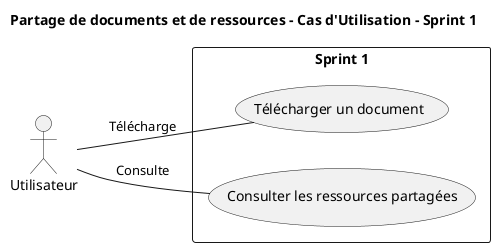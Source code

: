 @startuml
title Partage de documents et de ressources - Cas d'Utilisation - Sprint 1
left to right direction

actor Utilisateur as U

rectangle "Sprint 1" {
    usecase UC1 as "Télécharger un document"
    usecase UC2 as "Consulter les ressources partagées"
}

U -- UC1 : "Télécharge"
U -- UC2 : "Consulte"
@enduml